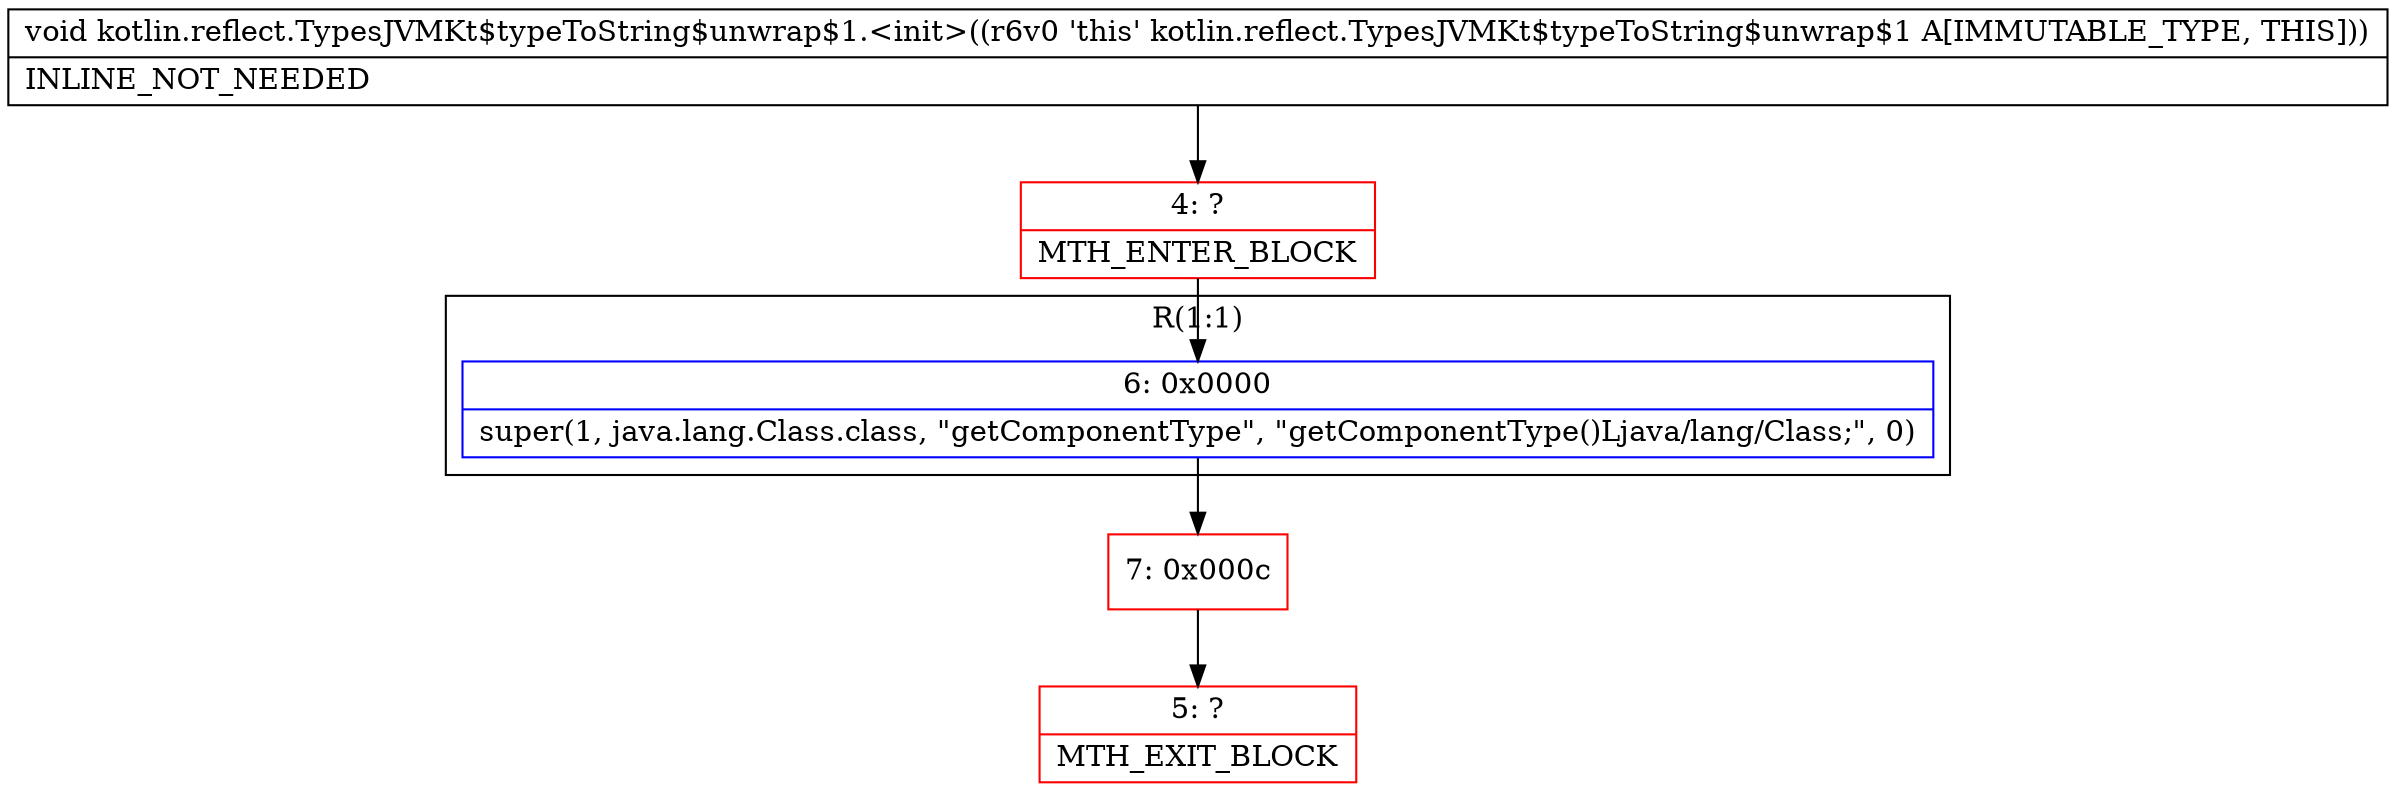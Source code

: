 digraph "CFG forkotlin.reflect.TypesJVMKt$typeToString$unwrap$1.\<init\>()V" {
subgraph cluster_Region_1339006487 {
label = "R(1:1)";
node [shape=record,color=blue];
Node_6 [shape=record,label="{6\:\ 0x0000|super(1, java.lang.Class.class, \"getComponentType\", \"getComponentType()Ljava\/lang\/Class;\", 0)\l}"];
}
Node_4 [shape=record,color=red,label="{4\:\ ?|MTH_ENTER_BLOCK\l}"];
Node_7 [shape=record,color=red,label="{7\:\ 0x000c}"];
Node_5 [shape=record,color=red,label="{5\:\ ?|MTH_EXIT_BLOCK\l}"];
MethodNode[shape=record,label="{void kotlin.reflect.TypesJVMKt$typeToString$unwrap$1.\<init\>((r6v0 'this' kotlin.reflect.TypesJVMKt$typeToString$unwrap$1 A[IMMUTABLE_TYPE, THIS]))  | INLINE_NOT_NEEDED\l}"];
MethodNode -> Node_4;Node_6 -> Node_7;
Node_4 -> Node_6;
Node_7 -> Node_5;
}

